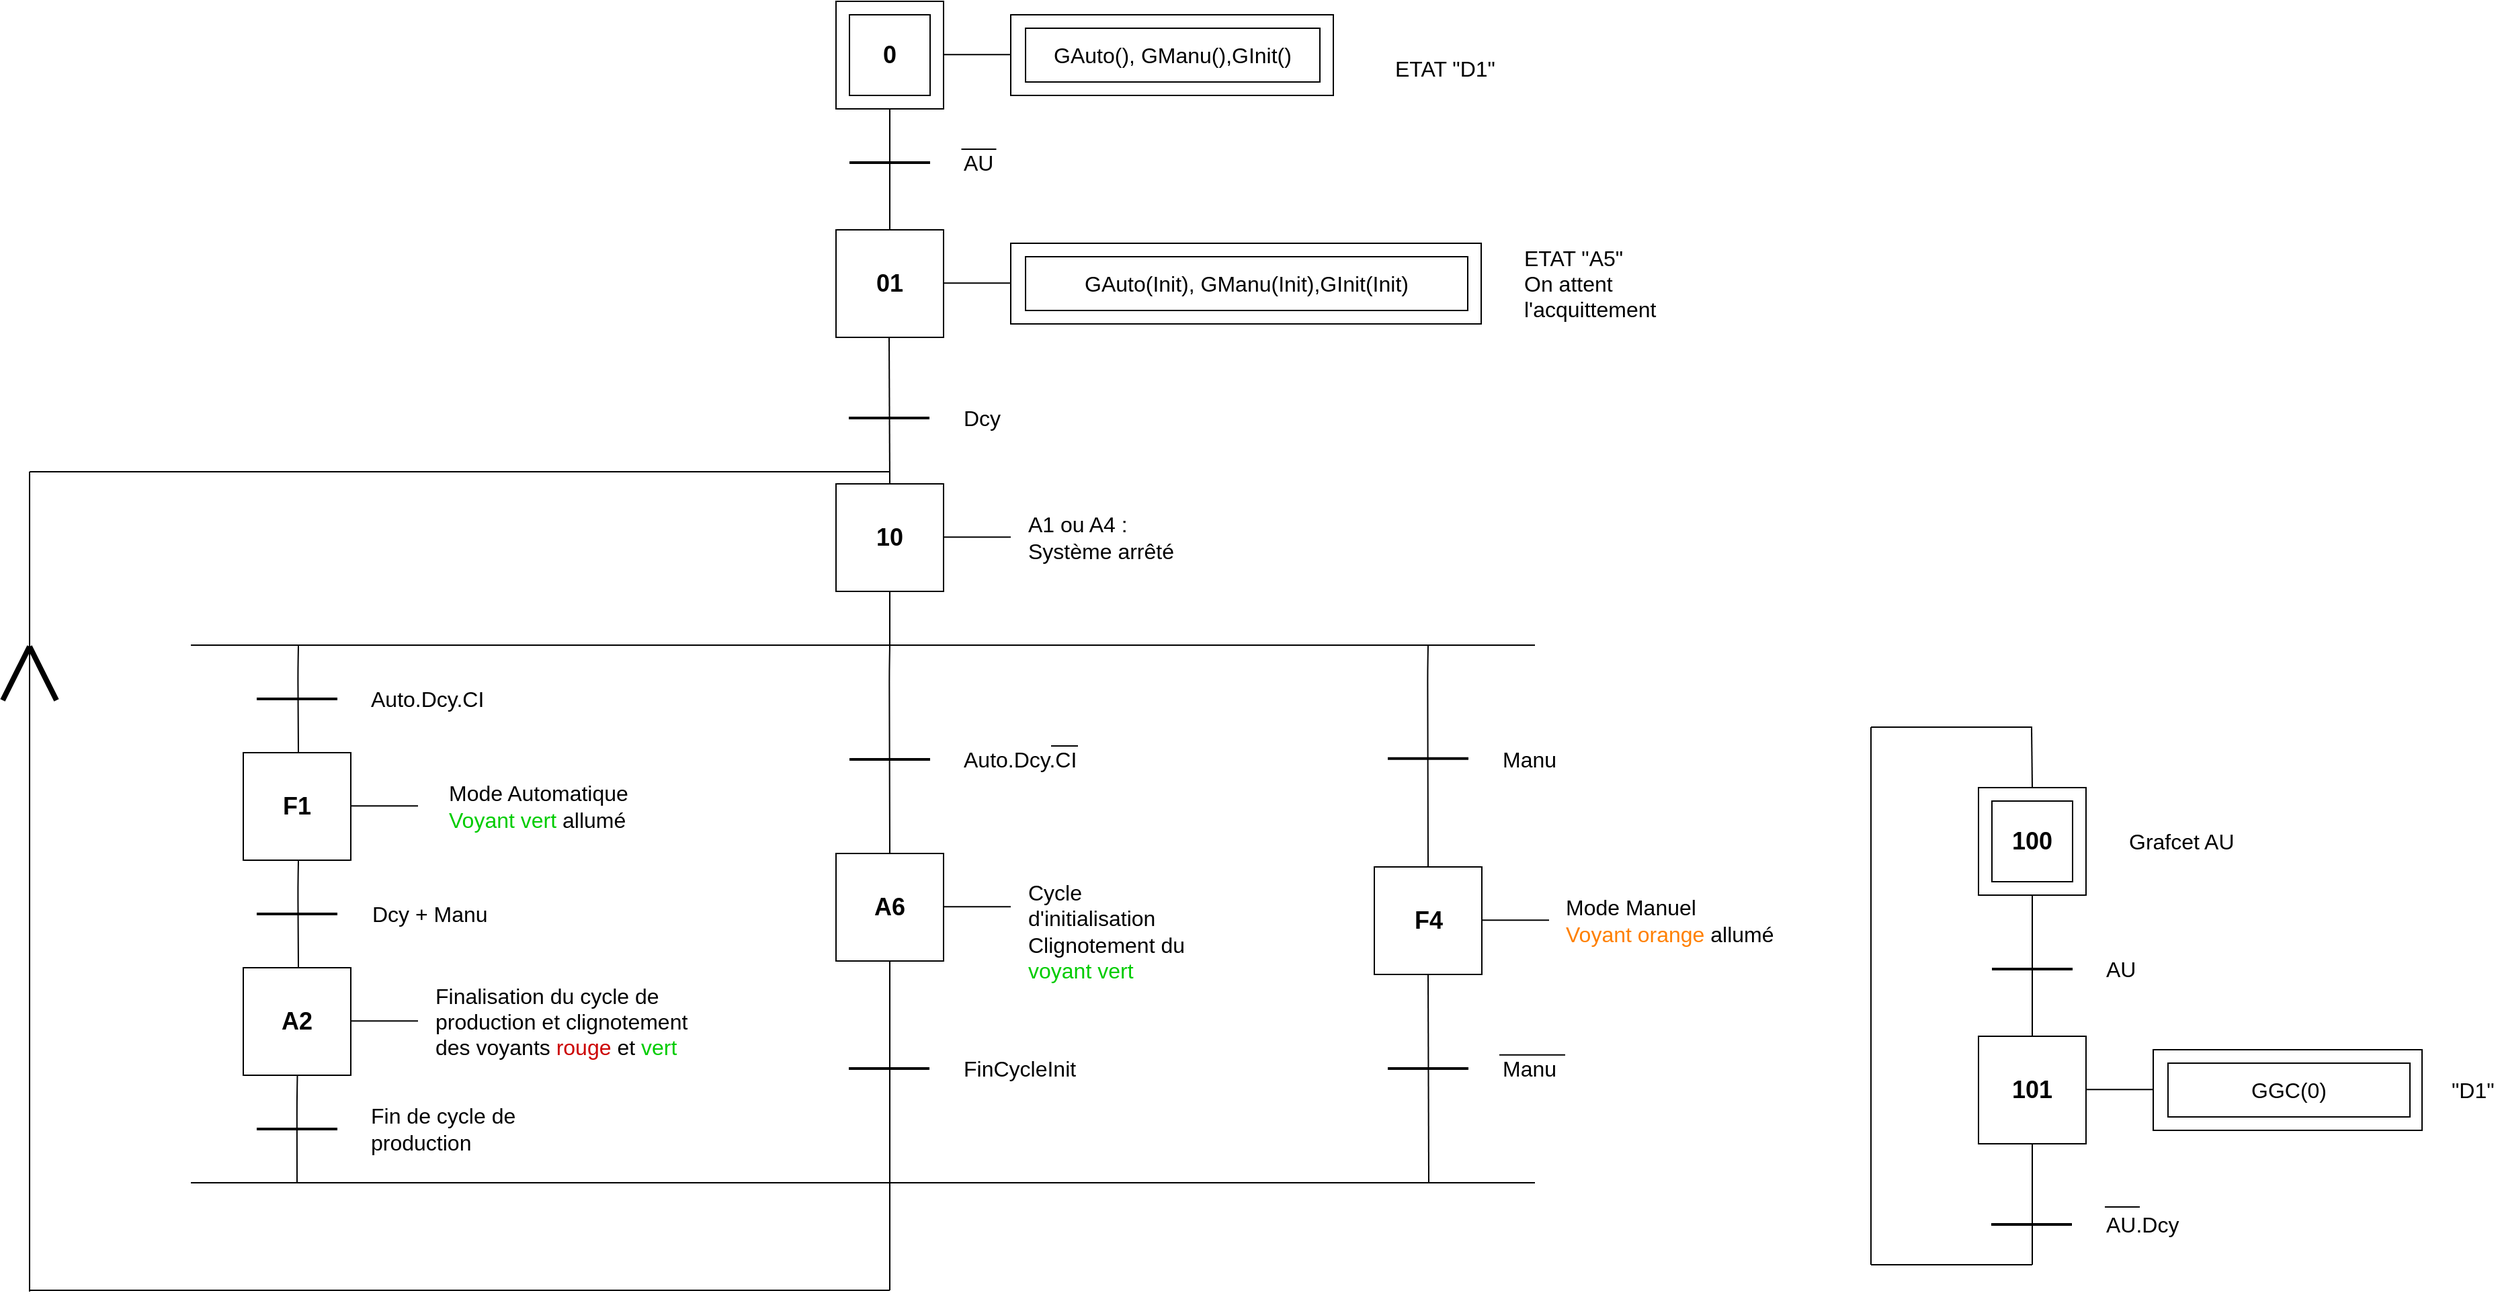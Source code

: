 <mxfile version="12.9.13" type="github">
  <diagram id="6RGJtID552MHEYvlB7BP" name="Page-1">
    <mxGraphModel dx="3793" dy="2595" grid="1" gridSize="10" guides="1" tooltips="1" connect="1" arrows="1" fold="1" page="1" pageScale="1" pageWidth="827" pageHeight="1169" math="0" shadow="0">
      <root>
        <object label="" id="0">
          <mxCell />
        </object>
        <mxCell id="1" parent="0" />
        <mxCell id="-_2aiJwGZqsReVrlR712-25" value="" style="rounded=0;whiteSpace=wrap;html=1;" vertex="1" parent="1">
          <mxGeometry x="1300" y="-300" width="200" height="60" as="geometry" />
        </mxCell>
        <mxCell id="pG-HJHoj7xEh51rD5Gyk-8" value="" style="group" parent="1" vertex="1" connectable="0">
          <mxGeometry x="320" y="-1080" width="80" height="80" as="geometry" />
        </mxCell>
        <mxCell id="pG-HJHoj7xEh51rD5Gyk-7" value="" style="whiteSpace=wrap;html=1;aspect=fixed;" parent="pG-HJHoj7xEh51rD5Gyk-8" vertex="1">
          <mxGeometry width="80" height="80" as="geometry" />
        </mxCell>
        <mxCell id="pG-HJHoj7xEh51rD5Gyk-1" value="" style="whiteSpace=wrap;html=1;aspect=fixed;" parent="pG-HJHoj7xEh51rD5Gyk-8" vertex="1">
          <mxGeometry x="10" y="10" width="60" height="60" as="geometry" />
        </mxCell>
        <mxCell id="pG-HJHoj7xEh51rD5Gyk-20" value="&lt;font size=&quot;1&quot;&gt;&lt;b style=&quot;font-size: 18px&quot;&gt;0&lt;/b&gt;&lt;/font&gt;" style="text;html=1;strokeColor=none;fillColor=none;align=center;verticalAlign=middle;whiteSpace=wrap;rounded=0;" parent="pG-HJHoj7xEh51rD5Gyk-8" vertex="1">
          <mxGeometry x="20" y="30" width="40" height="20" as="geometry" />
        </mxCell>
        <mxCell id="pG-HJHoj7xEh51rD5Gyk-56" value="" style="endArrow=none;html=1;strokeWidth=1;entryX=0.5;entryY=1;entryDx=0;entryDy=0;exitX=0.5;exitY=0;exitDx=0;exitDy=0;" parent="1" edge="1" source="-_2aiJwGZqsReVrlR712-31">
          <mxGeometry width="50" height="50" relative="1" as="geometry">
            <mxPoint x="360" y="-960" as="sourcePoint" />
            <mxPoint x="360" y="-1000" as="targetPoint" />
          </mxGeometry>
        </mxCell>
        <mxCell id="pG-HJHoj7xEh51rD5Gyk-58" value="" style="endArrow=none;html=1;strokeWidth=1;" parent="1" edge="1">
          <mxGeometry width="50" height="50" relative="1" as="geometry">
            <mxPoint x="-160" y="-601" as="sourcePoint" />
            <mxPoint x="840" y="-601" as="targetPoint" />
          </mxGeometry>
        </mxCell>
        <mxCell id="pG-HJHoj7xEh51rD5Gyk-59" value="" style="endArrow=none;html=1;entryX=0.5;entryY=1;entryDx=0;entryDy=0;exitX=0.5;exitY=0;exitDx=0;exitDy=0;" parent="1" edge="1">
          <mxGeometry width="50" height="50" relative="1" as="geometry">
            <mxPoint x="-80" y="-521" as="sourcePoint" />
            <mxPoint x="-80" y="-601" as="targetPoint" />
            <Array as="points">
              <mxPoint x="-80.34" y="-581" />
            </Array>
          </mxGeometry>
        </mxCell>
        <mxCell id="pG-HJHoj7xEh51rD5Gyk-60" value="" style="whiteSpace=wrap;html=1;aspect=fixed;" parent="1" vertex="1">
          <mxGeometry x="-121.0" y="-521" width="80" height="80" as="geometry" />
        </mxCell>
        <mxCell id="pG-HJHoj7xEh51rD5Gyk-61" value="" style="endArrow=none;html=1;strokeWidth=2;" parent="1" edge="1">
          <mxGeometry width="50" height="50" relative="1" as="geometry">
            <mxPoint x="-111" y="-561" as="sourcePoint" />
            <mxPoint x="-51" y="-561" as="targetPoint" />
          </mxGeometry>
        </mxCell>
        <mxCell id="pG-HJHoj7xEh51rD5Gyk-62" value="" style="endArrow=none;html=1;entryX=0.5;entryY=1;entryDx=0;entryDy=0;exitX=0.5;exitY=0;exitDx=0;exitDy=0;" parent="1" edge="1">
          <mxGeometry width="50" height="50" relative="1" as="geometry">
            <mxPoint x="-80" y="-361" as="sourcePoint" />
            <mxPoint x="-80" y="-441" as="targetPoint" />
            <Array as="points">
              <mxPoint x="-80.34" y="-421" />
            </Array>
          </mxGeometry>
        </mxCell>
        <mxCell id="pG-HJHoj7xEh51rD5Gyk-63" value="" style="whiteSpace=wrap;html=1;aspect=fixed;" parent="1" vertex="1">
          <mxGeometry x="-121.0" y="-361" width="80" height="80" as="geometry" />
        </mxCell>
        <mxCell id="pG-HJHoj7xEh51rD5Gyk-64" value="" style="endArrow=none;html=1;strokeWidth=2;" parent="1" edge="1">
          <mxGeometry width="50" height="50" relative="1" as="geometry">
            <mxPoint x="-111" y="-401" as="sourcePoint" />
            <mxPoint x="-51" y="-401" as="targetPoint" />
          </mxGeometry>
        </mxCell>
        <mxCell id="pG-HJHoj7xEh51rD5Gyk-65" value="&lt;font size=&quot;1&quot;&gt;&lt;b style=&quot;font-size: 18px&quot;&gt;F1&lt;/b&gt;&lt;/font&gt;" style="text;html=1;strokeColor=none;fillColor=none;align=center;verticalAlign=middle;whiteSpace=wrap;rounded=0;" parent="1" vertex="1">
          <mxGeometry x="-101" y="-491" width="40" height="20" as="geometry" />
        </mxCell>
        <mxCell id="pG-HJHoj7xEh51rD5Gyk-66" value="&lt;font size=&quot;1&quot;&gt;&lt;b style=&quot;font-size: 18px&quot;&gt;A2&lt;/b&gt;&lt;/font&gt;" style="text;html=1;strokeColor=none;fillColor=none;align=center;verticalAlign=middle;whiteSpace=wrap;rounded=0;" parent="1" vertex="1">
          <mxGeometry x="-101" y="-331" width="40" height="20" as="geometry" />
        </mxCell>
        <mxCell id="pG-HJHoj7xEh51rD5Gyk-67" value="&lt;font style=&quot;font-size: 16px&quot;&gt;Auto.Dcy.CI&lt;/font&gt;" style="text;html=1;strokeColor=none;fillColor=none;align=left;verticalAlign=middle;whiteSpace=wrap;rounded=0;" parent="1" vertex="1">
          <mxGeometry x="-28" y="-571" width="188" height="20" as="geometry" />
        </mxCell>
        <mxCell id="pG-HJHoj7xEh51rD5Gyk-68" value="" style="endArrow=none;html=1;strokeWidth=1;" parent="1" edge="1">
          <mxGeometry width="50" height="50" relative="1" as="geometry">
            <mxPoint x="-41" y="-481.34" as="sourcePoint" />
            <mxPoint x="9" y="-481.34" as="targetPoint" />
          </mxGeometry>
        </mxCell>
        <mxCell id="pG-HJHoj7xEh51rD5Gyk-70" value="" style="endArrow=none;html=1;entryX=0.5;entryY=1;entryDx=0;entryDy=0;exitX=0.5;exitY=0;exitDx=0;exitDy=0;" parent="1" source="pG-HJHoj7xEh51rD5Gyk-71" edge="1">
          <mxGeometry width="50" height="50" relative="1" as="geometry">
            <mxPoint x="360" y="-561" as="sourcePoint" />
            <mxPoint x="360" y="-601" as="targetPoint" />
            <Array as="points">
              <mxPoint x="359.66" y="-581" />
            </Array>
          </mxGeometry>
        </mxCell>
        <mxCell id="pG-HJHoj7xEh51rD5Gyk-71" value="" style="whiteSpace=wrap;html=1;aspect=fixed;" parent="1" vertex="1">
          <mxGeometry x="320.0" y="-446" width="80" height="80" as="geometry" />
        </mxCell>
        <mxCell id="pG-HJHoj7xEh51rD5Gyk-72" value="" style="endArrow=none;html=1;strokeWidth=2;" parent="1" edge="1">
          <mxGeometry width="50" height="50" relative="1" as="geometry">
            <mxPoint x="330" y="-516" as="sourcePoint" />
            <mxPoint x="390" y="-516" as="targetPoint" />
          </mxGeometry>
        </mxCell>
        <mxCell id="pG-HJHoj7xEh51rD5Gyk-76" value="&lt;font size=&quot;1&quot;&gt;&lt;b style=&quot;font-size: 18px&quot;&gt;A6&lt;/b&gt;&lt;/font&gt;" style="text;html=1;strokeColor=none;fillColor=none;align=center;verticalAlign=middle;whiteSpace=wrap;rounded=0;" parent="1" vertex="1">
          <mxGeometry x="340" y="-416" width="40" height="20" as="geometry" />
        </mxCell>
        <mxCell id="pG-HJHoj7xEh51rD5Gyk-78" value="&lt;font style=&quot;font-size: 16px&quot;&gt;Auto.Dcy.CI&lt;br&gt;&lt;/font&gt;" style="text;html=1;strokeColor=none;fillColor=none;align=left;verticalAlign=middle;whiteSpace=wrap;rounded=0;" parent="1" vertex="1">
          <mxGeometry x="413" y="-526" width="107" height="20" as="geometry" />
        </mxCell>
        <mxCell id="pG-HJHoj7xEh51rD5Gyk-79" value="" style="endArrow=none;html=1;strokeWidth=1;" parent="1" edge="1">
          <mxGeometry width="50" height="50" relative="1" as="geometry">
            <mxPoint x="400" y="-406.34" as="sourcePoint" />
            <mxPoint x="450" y="-406.34" as="targetPoint" />
          </mxGeometry>
        </mxCell>
        <mxCell id="pG-HJHoj7xEh51rD5Gyk-81" value="" style="endArrow=none;html=1;strokeWidth=1;" parent="1" edge="1">
          <mxGeometry width="50" height="50" relative="1" as="geometry">
            <mxPoint x="-280" y="-120" as="sourcePoint" />
            <mxPoint x="-280" y="-730" as="targetPoint" />
          </mxGeometry>
        </mxCell>
        <mxCell id="pG-HJHoj7xEh51rD5Gyk-82" value="" style="endArrow=none;html=1;strokeWidth=4;" parent="1" edge="1">
          <mxGeometry width="50" height="50" relative="1" as="geometry">
            <mxPoint x="-300" y="-560" as="sourcePoint" />
            <mxPoint x="-280" y="-600" as="targetPoint" />
          </mxGeometry>
        </mxCell>
        <mxCell id="pG-HJHoj7xEh51rD5Gyk-83" value="" style="endArrow=none;html=1;strokeWidth=4;" parent="1" edge="1">
          <mxGeometry width="50" height="50" relative="1" as="geometry">
            <mxPoint x="-260" y="-560" as="sourcePoint" />
            <mxPoint x="-280" y="-600" as="targetPoint" />
          </mxGeometry>
        </mxCell>
        <mxCell id="uFdm-P2WvE3M775zOYVF-6" value="&lt;font style=&quot;font-size: 16px&quot;&gt;Mode Automatique&lt;br&gt;&lt;font color=&quot;#00cc00&quot;&gt;Voyant vert &lt;/font&gt;allumé&lt;br&gt;&lt;/font&gt;" style="text;html=1;strokeColor=none;fillColor=none;align=left;verticalAlign=middle;whiteSpace=wrap;rounded=0;" parent="1" vertex="1">
          <mxGeometry x="30" y="-511" width="170" height="60" as="geometry" />
        </mxCell>
        <mxCell id="uFdm-P2WvE3M775zOYVF-46" value="" style="endArrow=none;html=1;strokeWidth=1;" parent="1" edge="1">
          <mxGeometry width="50" height="50" relative="1" as="geometry">
            <mxPoint x="-160" y="-201" as="sourcePoint" />
            <mxPoint x="840" y="-201" as="targetPoint" />
          </mxGeometry>
        </mxCell>
        <mxCell id="uFdm-P2WvE3M775zOYVF-75" value="&lt;font style=&quot;font-size: 16px&quot;&gt;&lt;br&gt;&lt;/font&gt;" style="text;html=1;strokeColor=none;fillColor=none;align=left;verticalAlign=middle;whiteSpace=wrap;rounded=0;" parent="1" vertex="1">
          <mxGeometry x="412.5" y="-296" width="106" height="20" as="geometry" />
        </mxCell>
        <mxCell id="Xxqxk4Q40JCaoxF1TCv4-14" value="&lt;font style=&quot;font-size: 16px&quot;&gt;Cycle d&#39;initialisation&lt;br&gt;Clignotement du &lt;font color=&quot;#00cc00&quot;&gt;voyant vert&lt;/font&gt;&lt;br&gt;&lt;/font&gt;" style="text;html=1;strokeColor=none;fillColor=none;align=left;verticalAlign=middle;whiteSpace=wrap;rounded=0;" parent="1" vertex="1">
          <mxGeometry x="461" y="-416" width="129" height="55" as="geometry" />
        </mxCell>
        <mxCell id="Xxqxk4Q40JCaoxF1TCv4-66" value="" style="endArrow=none;html=1;strokeWidth=2;" parent="1" edge="1">
          <mxGeometry width="50" height="50" relative="1" as="geometry">
            <mxPoint x="329.5" y="-286" as="sourcePoint" />
            <mxPoint x="389.5" y="-286" as="targetPoint" />
          </mxGeometry>
        </mxCell>
        <mxCell id="Xxqxk4Q40JCaoxF1TCv4-67" value="&lt;font style=&quot;font-size: 16px&quot;&gt;FinCycleInit&lt;br&gt;&lt;/font&gt;" style="text;html=1;strokeColor=none;fillColor=none;align=left;verticalAlign=middle;whiteSpace=wrap;rounded=0;" parent="1" vertex="1">
          <mxGeometry x="412.5" y="-296" width="27.5" height="20" as="geometry" />
        </mxCell>
        <mxCell id="b3lF-4TVhLqoULIirI4z-1" value="" style="endArrow=none;html=1;entryX=0.5;entryY=1;entryDx=0;entryDy=0;" parent="1" edge="1">
          <mxGeometry width="50" height="50" relative="1" as="geometry">
            <mxPoint x="-81" y="-201" as="sourcePoint" />
            <mxPoint x="-80.75" y="-281" as="targetPoint" />
            <Array as="points">
              <mxPoint x="-81.09" y="-261" />
            </Array>
          </mxGeometry>
        </mxCell>
        <mxCell id="b3lF-4TVhLqoULIirI4z-3" value="" style="endArrow=none;html=1;strokeWidth=2;" parent="1" edge="1">
          <mxGeometry width="50" height="50" relative="1" as="geometry">
            <mxPoint x="-111" y="-241.0" as="sourcePoint" />
            <mxPoint x="-51" y="-241.0" as="targetPoint" />
          </mxGeometry>
        </mxCell>
        <mxCell id="b3lF-4TVhLqoULIirI4z-13" value="" style="endArrow=none;html=1;entryX=0.5;entryY=1;entryDx=0;entryDy=0;exitX=0.5;exitY=0;exitDx=0;exitDy=0;" parent="1" source="b3lF-4TVhLqoULIirI4z-14" edge="1">
          <mxGeometry width="50" height="50" relative="1" as="geometry">
            <mxPoint x="760.5" y="-561" as="sourcePoint" />
            <mxPoint x="760.5" y="-601" as="targetPoint" />
            <Array as="points">
              <mxPoint x="760.16" y="-581" />
            </Array>
          </mxGeometry>
        </mxCell>
        <mxCell id="b3lF-4TVhLqoULIirI4z-14" value="" style="whiteSpace=wrap;html=1;aspect=fixed;" parent="1" vertex="1">
          <mxGeometry x="720.5" y="-436" width="80" height="80" as="geometry" />
        </mxCell>
        <mxCell id="b3lF-4TVhLqoULIirI4z-15" value="" style="endArrow=none;html=1;strokeWidth=2;" parent="1" edge="1">
          <mxGeometry width="50" height="50" relative="1" as="geometry">
            <mxPoint x="730.5" y="-516.59" as="sourcePoint" />
            <mxPoint x="790.5" y="-516.59" as="targetPoint" />
          </mxGeometry>
        </mxCell>
        <mxCell id="b3lF-4TVhLqoULIirI4z-18" value="" style="endArrow=none;html=1;strokeWidth=2;" parent="1" edge="1">
          <mxGeometry width="50" height="50" relative="1" as="geometry">
            <mxPoint x="730.5" y="-286" as="sourcePoint" />
            <mxPoint x="790.5" y="-286" as="targetPoint" />
          </mxGeometry>
        </mxCell>
        <mxCell id="b3lF-4TVhLqoULIirI4z-19" value="&lt;font size=&quot;1&quot;&gt;&lt;b style=&quot;font-size: 18px&quot;&gt;F4&lt;/b&gt;&lt;/font&gt;" style="text;html=1;strokeColor=none;fillColor=none;align=center;verticalAlign=middle;whiteSpace=wrap;rounded=0;" parent="1" vertex="1">
          <mxGeometry x="740.5" y="-406" width="40" height="20" as="geometry" />
        </mxCell>
        <mxCell id="b3lF-4TVhLqoULIirI4z-21" value="&lt;font style=&quot;font-size: 16px&quot;&gt;Manu&lt;br&gt;&lt;/font&gt;" style="text;html=1;strokeColor=none;fillColor=none;align=left;verticalAlign=middle;whiteSpace=wrap;rounded=0;" parent="1" vertex="1">
          <mxGeometry x="813.5" y="-526" width="96.5" height="20" as="geometry" />
        </mxCell>
        <mxCell id="b3lF-4TVhLqoULIirI4z-22" value="" style="endArrow=none;html=1;strokeWidth=1;" parent="1" edge="1">
          <mxGeometry width="50" height="50" relative="1" as="geometry">
            <mxPoint x="800.5" y="-396.34" as="sourcePoint" />
            <mxPoint x="850.5" y="-396.34" as="targetPoint" />
          </mxGeometry>
        </mxCell>
        <mxCell id="b3lF-4TVhLqoULIirI4z-23" value="&lt;font style=&quot;font-size: 16px&quot;&gt;Manu&lt;br&gt;&lt;/font&gt;" style="text;html=1;strokeColor=none;fillColor=none;align=left;verticalAlign=middle;whiteSpace=wrap;rounded=0;" parent="1" vertex="1">
          <mxGeometry x="813.5" y="-296" width="86.5" height="20" as="geometry" />
        </mxCell>
        <mxCell id="b3lF-4TVhLqoULIirI4z-24" value="&lt;font style=&quot;font-size: 16px&quot;&gt;&lt;br&gt;&lt;/font&gt;" style="text;html=1;strokeColor=none;fillColor=none;align=left;verticalAlign=middle;whiteSpace=wrap;rounded=0;" parent="1" vertex="1">
          <mxGeometry x="813" y="-181" width="106" height="20" as="geometry" />
        </mxCell>
        <mxCell id="b3lF-4TVhLqoULIirI4z-26" value="&lt;font style=&quot;font-size: 16px&quot;&gt;Mode Manuel&lt;br&gt;&lt;font color=&quot;#ff8000&quot;&gt;Voyant orange&lt;/font&gt; allumé&lt;br&gt;&lt;/font&gt;" style="text;html=1;strokeColor=none;fillColor=none;align=left;verticalAlign=middle;whiteSpace=wrap;rounded=0;" parent="1" vertex="1">
          <mxGeometry x="860.5" y="-431" width="159.5" height="70" as="geometry" />
        </mxCell>
        <mxCell id="b3lF-4TVhLqoULIirI4z-39" value="" style="endArrow=none;html=1;" parent="1" edge="1">
          <mxGeometry width="50" height="50" relative="1" as="geometry">
            <mxPoint x="-280" y="-121" as="sourcePoint" />
            <mxPoint x="360" y="-121" as="targetPoint" />
          </mxGeometry>
        </mxCell>
        <mxCell id="b3lF-4TVhLqoULIirI4z-40" value="" style="endArrow=none;html=1;entryX=0.5;entryY=1;entryDx=0;entryDy=0;" parent="1" target="pG-HJHoj7xEh51rD5Gyk-71" edge="1">
          <mxGeometry width="50" height="50" relative="1" as="geometry">
            <mxPoint x="360" y="-121" as="sourcePoint" />
            <mxPoint x="360" y="-201" as="targetPoint" />
          </mxGeometry>
        </mxCell>
        <mxCell id="riZvNeojuXO_6VdcPhhu-3" value="&lt;font style=&quot;font-size: 16px&quot;&gt;Dcy + Manu&lt;br&gt;&lt;/font&gt;" style="text;html=1;strokeColor=none;fillColor=none;align=left;verticalAlign=middle;whiteSpace=wrap;rounded=0;" parent="1" vertex="1">
          <mxGeometry x="-27.5" y="-411" width="107.5" height="20" as="geometry" />
        </mxCell>
        <mxCell id="ofboGT_3CxSdNvLx7bcA-7" value="&lt;font style=&quot;font-size: 16px&quot;&gt;Finalisation du cycle de production et clignotement des voyants &lt;font color=&quot;#cc0000&quot;&gt;rouge &lt;/font&gt;et &lt;font color=&quot;#00cc00&quot;&gt;vert&lt;/font&gt;&lt;br&gt;&lt;/font&gt;" style="text;html=1;strokeColor=none;fillColor=none;align=left;verticalAlign=middle;whiteSpace=wrap;rounded=0;" parent="1" vertex="1">
          <mxGeometry x="20" y="-351" width="190" height="60" as="geometry" />
        </mxCell>
        <mxCell id="ofboGT_3CxSdNvLx7bcA-10" value="" style="endArrow=none;html=1;strokeWidth=1;" parent="1" edge="1">
          <mxGeometry width="50" height="50" relative="1" as="geometry">
            <mxPoint x="-41" y="-321.34" as="sourcePoint" />
            <mxPoint x="9" y="-321.34" as="targetPoint" />
          </mxGeometry>
        </mxCell>
        <mxCell id="ofboGT_3CxSdNvLx7bcA-11" value="" style="endArrow=none;html=1;entryX=0.5;entryY=1;entryDx=0;entryDy=0;" parent="1" target="b3lF-4TVhLqoULIirI4z-14" edge="1">
          <mxGeometry width="50" height="50" relative="1" as="geometry">
            <mxPoint x="761" y="-201" as="sourcePoint" />
            <mxPoint x="650" y="-291" as="targetPoint" />
          </mxGeometry>
        </mxCell>
        <mxCell id="ofboGT_3CxSdNvLx7bcA-16" value="" style="endArrow=none;html=1;" parent="1" edge="1">
          <mxGeometry width="50" height="50" relative="1" as="geometry">
            <mxPoint x="480" y="-526" as="sourcePoint" />
            <mxPoint x="500" y="-526" as="targetPoint" />
            <Array as="points">
              <mxPoint x="490" y="-526" />
            </Array>
          </mxGeometry>
        </mxCell>
        <mxCell id="ofboGT_3CxSdNvLx7bcA-18" value="&lt;font style=&quot;font-size: 16px&quot;&gt;Fin de cycle de production&lt;br&gt;&lt;/font&gt;" style="text;html=1;strokeColor=none;fillColor=none;align=left;verticalAlign=middle;whiteSpace=wrap;rounded=0;" parent="1" vertex="1">
          <mxGeometry x="-28" y="-251" width="148" height="20" as="geometry" />
        </mxCell>
        <mxCell id="ofboGT_3CxSdNvLx7bcA-19" value="" style="endArrow=none;html=1;" parent="1" edge="1">
          <mxGeometry width="50" height="50" relative="1" as="geometry">
            <mxPoint x="813.5" y="-296.11" as="sourcePoint" />
            <mxPoint x="862.5" y="-296.11" as="targetPoint" />
          </mxGeometry>
        </mxCell>
        <mxCell id="-_2aiJwGZqsReVrlR712-1" value="" style="group" vertex="1" connectable="0" parent="1">
          <mxGeometry x="1170" y="-495" width="80" height="80" as="geometry" />
        </mxCell>
        <mxCell id="-_2aiJwGZqsReVrlR712-2" value="" style="whiteSpace=wrap;html=1;aspect=fixed;" vertex="1" parent="-_2aiJwGZqsReVrlR712-1">
          <mxGeometry width="80" height="80" as="geometry" />
        </mxCell>
        <mxCell id="-_2aiJwGZqsReVrlR712-3" value="" style="whiteSpace=wrap;html=1;aspect=fixed;" vertex="1" parent="-_2aiJwGZqsReVrlR712-1">
          <mxGeometry x="10" y="10" width="60" height="60" as="geometry" />
        </mxCell>
        <mxCell id="-_2aiJwGZqsReVrlR712-4" value="&lt;font size=&quot;1&quot;&gt;&lt;b style=&quot;font-size: 18px&quot;&gt;100&lt;/b&gt;&lt;/font&gt;" style="text;html=1;strokeColor=none;fillColor=none;align=center;verticalAlign=middle;whiteSpace=wrap;rounded=0;" vertex="1" parent="-_2aiJwGZqsReVrlR712-1">
          <mxGeometry x="20" y="30" width="40" height="20" as="geometry" />
        </mxCell>
        <mxCell id="-_2aiJwGZqsReVrlR712-5" value="&lt;font style=&quot;font-size: 16px&quot;&gt;Grafcet AU&lt;/font&gt;" style="text;html=1;strokeColor=none;fillColor=none;align=left;verticalAlign=middle;whiteSpace=wrap;rounded=0;" vertex="1" parent="1">
          <mxGeometry x="1280" y="-500" width="170" height="90" as="geometry" />
        </mxCell>
        <mxCell id="-_2aiJwGZqsReVrlR712-6" value="" style="whiteSpace=wrap;html=1;aspect=fixed;" vertex="1" parent="1">
          <mxGeometry x="1170" y="-310" width="80" height="80" as="geometry" />
        </mxCell>
        <mxCell id="-_2aiJwGZqsReVrlR712-7" value="" style="endArrow=none;html=1;strokeWidth=2;" edge="1" parent="1">
          <mxGeometry width="50" height="50" relative="1" as="geometry">
            <mxPoint x="1180" y="-360" as="sourcePoint" />
            <mxPoint x="1240" y="-360" as="targetPoint" />
          </mxGeometry>
        </mxCell>
        <mxCell id="-_2aiJwGZqsReVrlR712-8" value="&lt;font size=&quot;1&quot;&gt;&lt;b style=&quot;font-size: 18px&quot;&gt;101&lt;/b&gt;&lt;/font&gt;" style="text;html=1;strokeColor=none;fillColor=none;align=center;verticalAlign=middle;whiteSpace=wrap;rounded=0;" vertex="1" parent="1">
          <mxGeometry x="1190" y="-280" width="40" height="20" as="geometry" />
        </mxCell>
        <mxCell id="-_2aiJwGZqsReVrlR712-9" value="&lt;font style=&quot;font-size: 16px&quot;&gt;AU&lt;br&gt;&lt;/font&gt;" style="text;html=1;strokeColor=none;fillColor=none;align=left;verticalAlign=middle;whiteSpace=wrap;rounded=0;" vertex="1" parent="1">
          <mxGeometry x="1263" y="-370" width="37" height="20" as="geometry" />
        </mxCell>
        <mxCell id="-_2aiJwGZqsReVrlR712-10" value="" style="endArrow=none;html=1;strokeWidth=1;" edge="1" parent="1">
          <mxGeometry width="50" height="50" relative="1" as="geometry">
            <mxPoint x="1250" y="-270.34" as="sourcePoint" />
            <mxPoint x="1300" y="-270.34" as="targetPoint" />
          </mxGeometry>
        </mxCell>
        <mxCell id="-_2aiJwGZqsReVrlR712-11" value="&lt;font style=&quot;font-size: 16px&quot;&gt;&lt;br&gt;&lt;/font&gt;" style="text;html=1;strokeColor=none;fillColor=none;align=left;verticalAlign=middle;whiteSpace=wrap;rounded=0;" vertex="1" parent="1">
          <mxGeometry x="1262.5" y="-180" width="106" height="20" as="geometry" />
        </mxCell>
        <mxCell id="-_2aiJwGZqsReVrlR712-13" value="" style="endArrow=none;html=1;strokeWidth=2;" edge="1" parent="1">
          <mxGeometry width="50" height="50" relative="1" as="geometry">
            <mxPoint x="1179.5" y="-170" as="sourcePoint" />
            <mxPoint x="1239.5" y="-170" as="targetPoint" />
          </mxGeometry>
        </mxCell>
        <mxCell id="-_2aiJwGZqsReVrlR712-14" value="&lt;font style=&quot;font-size: 16px&quot;&gt;AU.Dcy&lt;br&gt;&lt;/font&gt;" style="text;html=1;strokeColor=none;fillColor=none;align=left;verticalAlign=middle;whiteSpace=wrap;rounded=0;" vertex="1" parent="1">
          <mxGeometry x="1262.5" y="-180" width="27.5" height="20" as="geometry" />
        </mxCell>
        <mxCell id="-_2aiJwGZqsReVrlR712-16" value="" style="endArrow=none;html=1;entryX=0.5;entryY=1;entryDx=0;entryDy=0;exitX=0.5;exitY=0;exitDx=0;exitDy=0;" edge="1" parent="1" source="-_2aiJwGZqsReVrlR712-6" target="-_2aiJwGZqsReVrlR712-2">
          <mxGeometry width="50" height="50" relative="1" as="geometry">
            <mxPoint x="1280" y="-240" as="sourcePoint" />
            <mxPoint x="1330" y="-290" as="targetPoint" />
          </mxGeometry>
        </mxCell>
        <mxCell id="-_2aiJwGZqsReVrlR712-17" value="" style="endArrow=none;html=1;entryX=0.5;entryY=1;entryDx=0;entryDy=0;" edge="1" parent="1" target="-_2aiJwGZqsReVrlR712-6">
          <mxGeometry width="50" height="50" relative="1" as="geometry">
            <mxPoint x="1210" y="-140" as="sourcePoint" />
            <mxPoint x="1330" y="-290" as="targetPoint" />
          </mxGeometry>
        </mxCell>
        <mxCell id="-_2aiJwGZqsReVrlR712-18" value="" style="endArrow=none;html=1;" edge="1" parent="1">
          <mxGeometry width="50" height="50" relative="1" as="geometry">
            <mxPoint x="1210" y="-140" as="sourcePoint" />
            <mxPoint x="1090" y="-140" as="targetPoint" />
          </mxGeometry>
        </mxCell>
        <mxCell id="-_2aiJwGZqsReVrlR712-19" value="" style="endArrow=none;html=1;" edge="1" parent="1">
          <mxGeometry width="50" height="50" relative="1" as="geometry">
            <mxPoint x="1090" y="-140" as="sourcePoint" />
            <mxPoint x="1090" y="-540" as="targetPoint" />
          </mxGeometry>
        </mxCell>
        <mxCell id="-_2aiJwGZqsReVrlR712-20" value="" style="endArrow=none;html=1;" edge="1" parent="1">
          <mxGeometry width="50" height="50" relative="1" as="geometry">
            <mxPoint x="1090" y="-540" as="sourcePoint" />
            <mxPoint x="1210" y="-540" as="targetPoint" />
          </mxGeometry>
        </mxCell>
        <mxCell id="-_2aiJwGZqsReVrlR712-21" value="" style="endArrow=none;html=1;entryX=0.5;entryY=1;entryDx=0;entryDy=0;exitX=0.5;exitY=0;exitDx=0;exitDy=0;" edge="1" parent="1" source="-_2aiJwGZqsReVrlR712-2">
          <mxGeometry width="50" height="50" relative="1" as="geometry">
            <mxPoint x="1210" y="-500" as="sourcePoint" />
            <mxPoint x="1209.5" y="-540" as="targetPoint" />
          </mxGeometry>
        </mxCell>
        <mxCell id="-_2aiJwGZqsReVrlR712-24" value="&lt;font style=&quot;font-size: 16px&quot;&gt;GGC(0)&lt;/font&gt;" style="rounded=0;whiteSpace=wrap;html=1;" vertex="1" parent="1">
          <mxGeometry x="1311" y="-290" width="180" height="40" as="geometry" />
        </mxCell>
        <mxCell id="-_2aiJwGZqsReVrlR712-29" value="" style="endArrow=none;html=1;" edge="1" parent="1">
          <mxGeometry width="50" height="50" relative="1" as="geometry">
            <mxPoint x="1264" y="-183" as="sourcePoint" />
            <mxPoint x="1290" y="-183" as="targetPoint" />
          </mxGeometry>
        </mxCell>
        <mxCell id="-_2aiJwGZqsReVrlR712-30" value="" style="rounded=0;whiteSpace=wrap;html=1;" vertex="1" parent="1">
          <mxGeometry x="450" y="-900" width="350" height="60" as="geometry" />
        </mxCell>
        <mxCell id="-_2aiJwGZqsReVrlR712-31" value="" style="whiteSpace=wrap;html=1;aspect=fixed;" vertex="1" parent="1">
          <mxGeometry x="320" y="-910" width="80" height="80" as="geometry" />
        </mxCell>
        <mxCell id="-_2aiJwGZqsReVrlR712-32" value="" style="endArrow=none;html=1;strokeWidth=2;" edge="1" parent="1">
          <mxGeometry width="50" height="50" relative="1" as="geometry">
            <mxPoint x="330" y="-960" as="sourcePoint" />
            <mxPoint x="390" y="-960" as="targetPoint" />
          </mxGeometry>
        </mxCell>
        <mxCell id="-_2aiJwGZqsReVrlR712-33" value="&lt;font size=&quot;1&quot;&gt;&lt;b style=&quot;font-size: 18px&quot;&gt;01&lt;/b&gt;&lt;/font&gt;" style="text;html=1;strokeColor=none;fillColor=none;align=center;verticalAlign=middle;whiteSpace=wrap;rounded=0;" vertex="1" parent="1">
          <mxGeometry x="340" y="-880" width="40" height="20" as="geometry" />
        </mxCell>
        <mxCell id="-_2aiJwGZqsReVrlR712-34" value="&lt;font style=&quot;font-size: 16px&quot;&gt;AU&lt;br&gt;&lt;/font&gt;" style="text;html=1;strokeColor=none;fillColor=none;align=left;verticalAlign=middle;whiteSpace=wrap;rounded=0;" vertex="1" parent="1">
          <mxGeometry x="413" y="-970" width="37" height="20" as="geometry" />
        </mxCell>
        <mxCell id="-_2aiJwGZqsReVrlR712-35" value="" style="endArrow=none;html=1;strokeWidth=1;" edge="1" parent="1">
          <mxGeometry width="50" height="50" relative="1" as="geometry">
            <mxPoint x="400" y="-870.34" as="sourcePoint" />
            <mxPoint x="450" y="-870.34" as="targetPoint" />
          </mxGeometry>
        </mxCell>
        <mxCell id="-_2aiJwGZqsReVrlR712-36" value="&lt;font style=&quot;font-size: 16px&quot;&gt;&lt;br&gt;&lt;/font&gt;" style="text;html=1;strokeColor=none;fillColor=none;align=left;verticalAlign=middle;whiteSpace=wrap;rounded=0;" vertex="1" parent="1">
          <mxGeometry x="412.5" y="-780" width="106" height="20" as="geometry" />
        </mxCell>
        <mxCell id="-_2aiJwGZqsReVrlR712-37" value="" style="endArrow=none;html=1;strokeWidth=2;" edge="1" parent="1">
          <mxGeometry width="50" height="50" relative="1" as="geometry">
            <mxPoint x="329.5" y="-770" as="sourcePoint" />
            <mxPoint x="389.5" y="-770" as="targetPoint" />
          </mxGeometry>
        </mxCell>
        <mxCell id="-_2aiJwGZqsReVrlR712-38" value="&lt;font style=&quot;font-size: 16px&quot;&gt;Dcy&lt;br&gt;&lt;/font&gt;" style="text;html=1;strokeColor=none;fillColor=none;align=left;verticalAlign=middle;whiteSpace=wrap;rounded=0;" vertex="1" parent="1">
          <mxGeometry x="412.5" y="-780" width="27.5" height="20" as="geometry" />
        </mxCell>
        <mxCell id="-_2aiJwGZqsReVrlR712-39" value="&lt;span style=&quot;font-size: 16px&quot;&gt;GAuto(Init), GManu(Init),GInit(Init)&lt;/span&gt;" style="rounded=0;whiteSpace=wrap;html=1;" vertex="1" parent="1">
          <mxGeometry x="461" y="-890" width="329" height="40" as="geometry" />
        </mxCell>
        <mxCell id="-_2aiJwGZqsReVrlR712-41" value="" style="endArrow=none;html=1;strokeWidth=1;entryX=0.5;entryY=1;entryDx=0;entryDy=0;exitX=0.5;exitY=0;exitDx=0;exitDy=0;" edge="1" parent="1" source="-_2aiJwGZqsReVrlR712-51">
          <mxGeometry width="50" height="50" relative="1" as="geometry">
            <mxPoint x="359.5" y="-740" as="sourcePoint" />
            <mxPoint x="359.5" y="-830" as="targetPoint" />
          </mxGeometry>
        </mxCell>
        <mxCell id="-_2aiJwGZqsReVrlR712-44" value="" style="rounded=0;whiteSpace=wrap;html=1;" vertex="1" parent="1">
          <mxGeometry x="450" y="-1070" width="240" height="60" as="geometry" />
        </mxCell>
        <mxCell id="-_2aiJwGZqsReVrlR712-45" value="" style="endArrow=none;html=1;strokeWidth=1;" edge="1" parent="1">
          <mxGeometry width="50" height="50" relative="1" as="geometry">
            <mxPoint x="400" y="-1040.34" as="sourcePoint" />
            <mxPoint x="450" y="-1040.34" as="targetPoint" />
          </mxGeometry>
        </mxCell>
        <mxCell id="-_2aiJwGZqsReVrlR712-46" value="&lt;font style=&quot;font-size: 16px&quot;&gt;GAuto(), GManu(),GInit()&lt;/font&gt;" style="rounded=0;whiteSpace=wrap;html=1;" vertex="1" parent="1">
          <mxGeometry x="461" y="-1060" width="219" height="40" as="geometry" />
        </mxCell>
        <mxCell id="-_2aiJwGZqsReVrlR712-47" value="&lt;font style=&quot;font-size: 16px&quot;&gt;ETAT &quot;D1&quot;&lt;br&gt;&lt;/font&gt;" style="text;html=1;strokeColor=none;fillColor=none;align=left;verticalAlign=middle;whiteSpace=wrap;rounded=0;" vertex="1" parent="1">
          <mxGeometry x="733.5" y="-1040" width="96.5" height="20" as="geometry" />
        </mxCell>
        <mxCell id="-_2aiJwGZqsReVrlR712-48" value="" style="endArrow=none;html=1;" edge="1" parent="1">
          <mxGeometry width="50" height="50" relative="1" as="geometry">
            <mxPoint x="413.25" y="-970" as="sourcePoint" />
            <mxPoint x="439.25" y="-970" as="targetPoint" />
          </mxGeometry>
        </mxCell>
        <mxCell id="-_2aiJwGZqsReVrlR712-51" value="" style="whiteSpace=wrap;html=1;aspect=fixed;" vertex="1" parent="1">
          <mxGeometry x="320.0" y="-721" width="80" height="80" as="geometry" />
        </mxCell>
        <mxCell id="-_2aiJwGZqsReVrlR712-52" value="&lt;font size=&quot;1&quot;&gt;&lt;b style=&quot;font-size: 18px&quot;&gt;10&lt;/b&gt;&lt;/font&gt;" style="text;html=1;strokeColor=none;fillColor=none;align=center;verticalAlign=middle;whiteSpace=wrap;rounded=0;" vertex="1" parent="1">
          <mxGeometry x="340" y="-691" width="40" height="20" as="geometry" />
        </mxCell>
        <mxCell id="-_2aiJwGZqsReVrlR712-53" value="" style="endArrow=none;html=1;strokeWidth=1;" edge="1" parent="1">
          <mxGeometry width="50" height="50" relative="1" as="geometry">
            <mxPoint x="400" y="-681.34" as="sourcePoint" />
            <mxPoint x="450" y="-681.34" as="targetPoint" />
          </mxGeometry>
        </mxCell>
        <mxCell id="-_2aiJwGZqsReVrlR712-54" value="&lt;font style=&quot;font-size: 16px&quot;&gt;A1 ou A4 :&lt;br&gt;Système arrêté&lt;br&gt;&lt;/font&gt;" style="text;html=1;strokeColor=none;fillColor=none;align=left;verticalAlign=middle;whiteSpace=wrap;rounded=0;" vertex="1" parent="1">
          <mxGeometry x="461" y="-708.5" width="129" height="55" as="geometry" />
        </mxCell>
        <mxCell id="-_2aiJwGZqsReVrlR712-57" value="" style="endArrow=none;html=1;entryX=0.5;entryY=1;entryDx=0;entryDy=0;" edge="1" parent="1" target="-_2aiJwGZqsReVrlR712-51">
          <mxGeometry width="50" height="50" relative="1" as="geometry">
            <mxPoint x="360" y="-600" as="sourcePoint" />
            <mxPoint x="570" y="-520" as="targetPoint" />
          </mxGeometry>
        </mxCell>
        <mxCell id="-_2aiJwGZqsReVrlR712-60" value="&lt;font style=&quot;font-size: 16px&quot;&gt;&quot;D1&quot;&lt;br&gt;&lt;/font&gt;" style="text;html=1;strokeColor=none;fillColor=none;align=left;verticalAlign=middle;whiteSpace=wrap;rounded=0;" vertex="1" parent="1">
          <mxGeometry x="1520" y="-280" width="37" height="20" as="geometry" />
        </mxCell>
        <mxCell id="-_2aiJwGZqsReVrlR712-61" value="" style="endArrow=none;html=1;entryX=0.5;entryY=-0.112;entryDx=0;entryDy=0;entryPerimeter=0;" edge="1" parent="1" target="-_2aiJwGZqsReVrlR712-51">
          <mxGeometry width="50" height="50" relative="1" as="geometry">
            <mxPoint x="-280" y="-730" as="sourcePoint" />
            <mxPoint x="360" y="-740" as="targetPoint" />
          </mxGeometry>
        </mxCell>
        <mxCell id="-_2aiJwGZqsReVrlR712-62" value="&lt;font style=&quot;font-size: 16px&quot;&gt;ETAT &quot;A5&quot;&lt;br&gt;On attent l&#39;acquittement&lt;br&gt;&lt;/font&gt;" style="text;html=1;strokeColor=none;fillColor=none;align=left;verticalAlign=middle;whiteSpace=wrap;rounded=0;" vertex="1" parent="1">
          <mxGeometry x="830" y="-880" width="96.5" height="20" as="geometry" />
        </mxCell>
      </root>
    </mxGraphModel>
  </diagram>
</mxfile>
